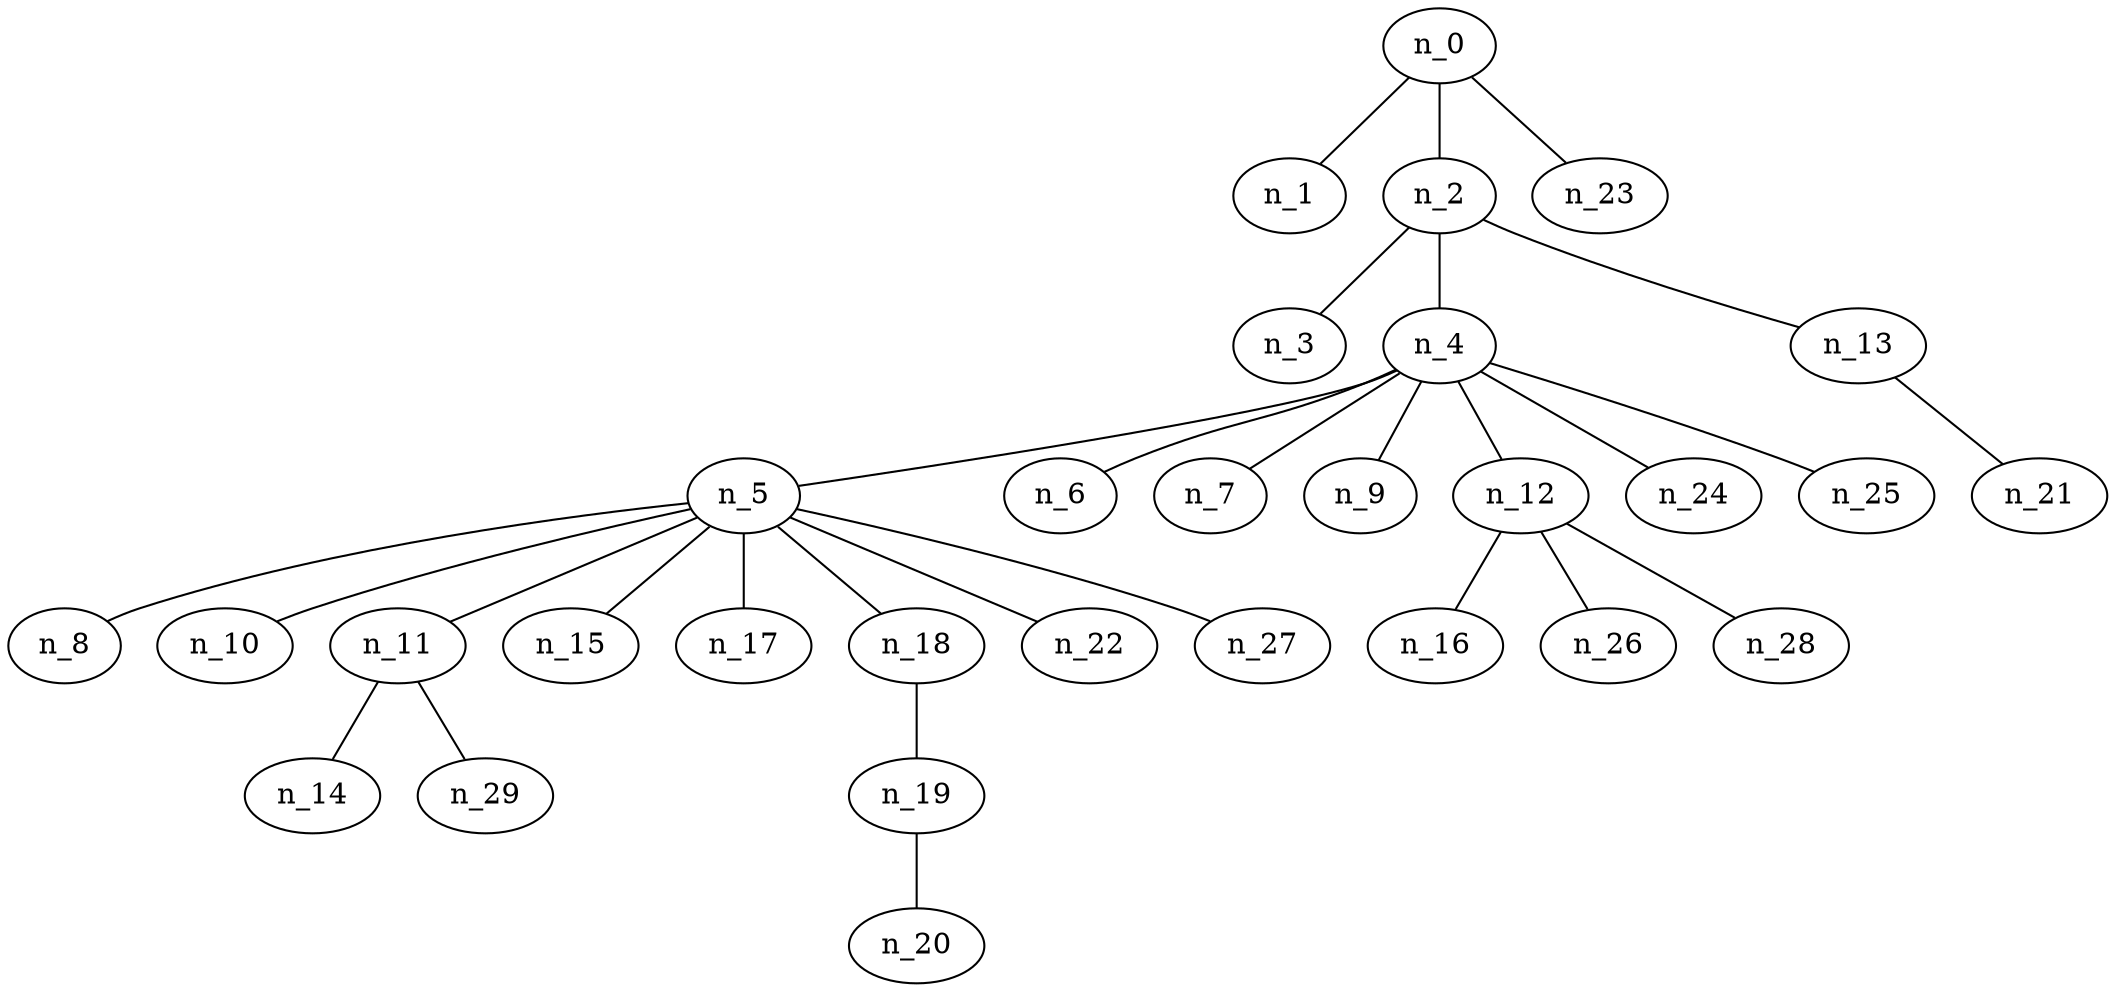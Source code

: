 graph grafoDorogovtsevMendes_30_DFS_I  {
n_0;
n_1;
n_2;
n_23;
n_3;
n_4;
n_13;
n_21;
n_5;
n_6;
n_7;
n_9;
n_12;
n_24;
n_25;
n_16;
n_26;
n_28;
n_8;
n_10;
n_11;
n_15;
n_17;
n_18;
n_22;
n_27;
n_19;
n_20;
n_14;
n_29;
n_0 -- n_1;
n_0 -- n_2;
n_0 -- n_23;
n_2 -- n_3;
n_2 -- n_4;
n_2 -- n_13;
n_13 -- n_21;
n_4 -- n_5;
n_4 -- n_6;
n_4 -- n_7;
n_4 -- n_9;
n_4 -- n_12;
n_4 -- n_24;
n_4 -- n_25;
n_12 -- n_16;
n_12 -- n_26;
n_12 -- n_28;
n_5 -- n_8;
n_5 -- n_10;
n_5 -- n_11;
n_5 -- n_15;
n_5 -- n_17;
n_5 -- n_18;
n_5 -- n_22;
n_5 -- n_27;
n_18 -- n_19;
n_19 -- n_20;
n_11 -- n_14;
n_11 -- n_29;
}